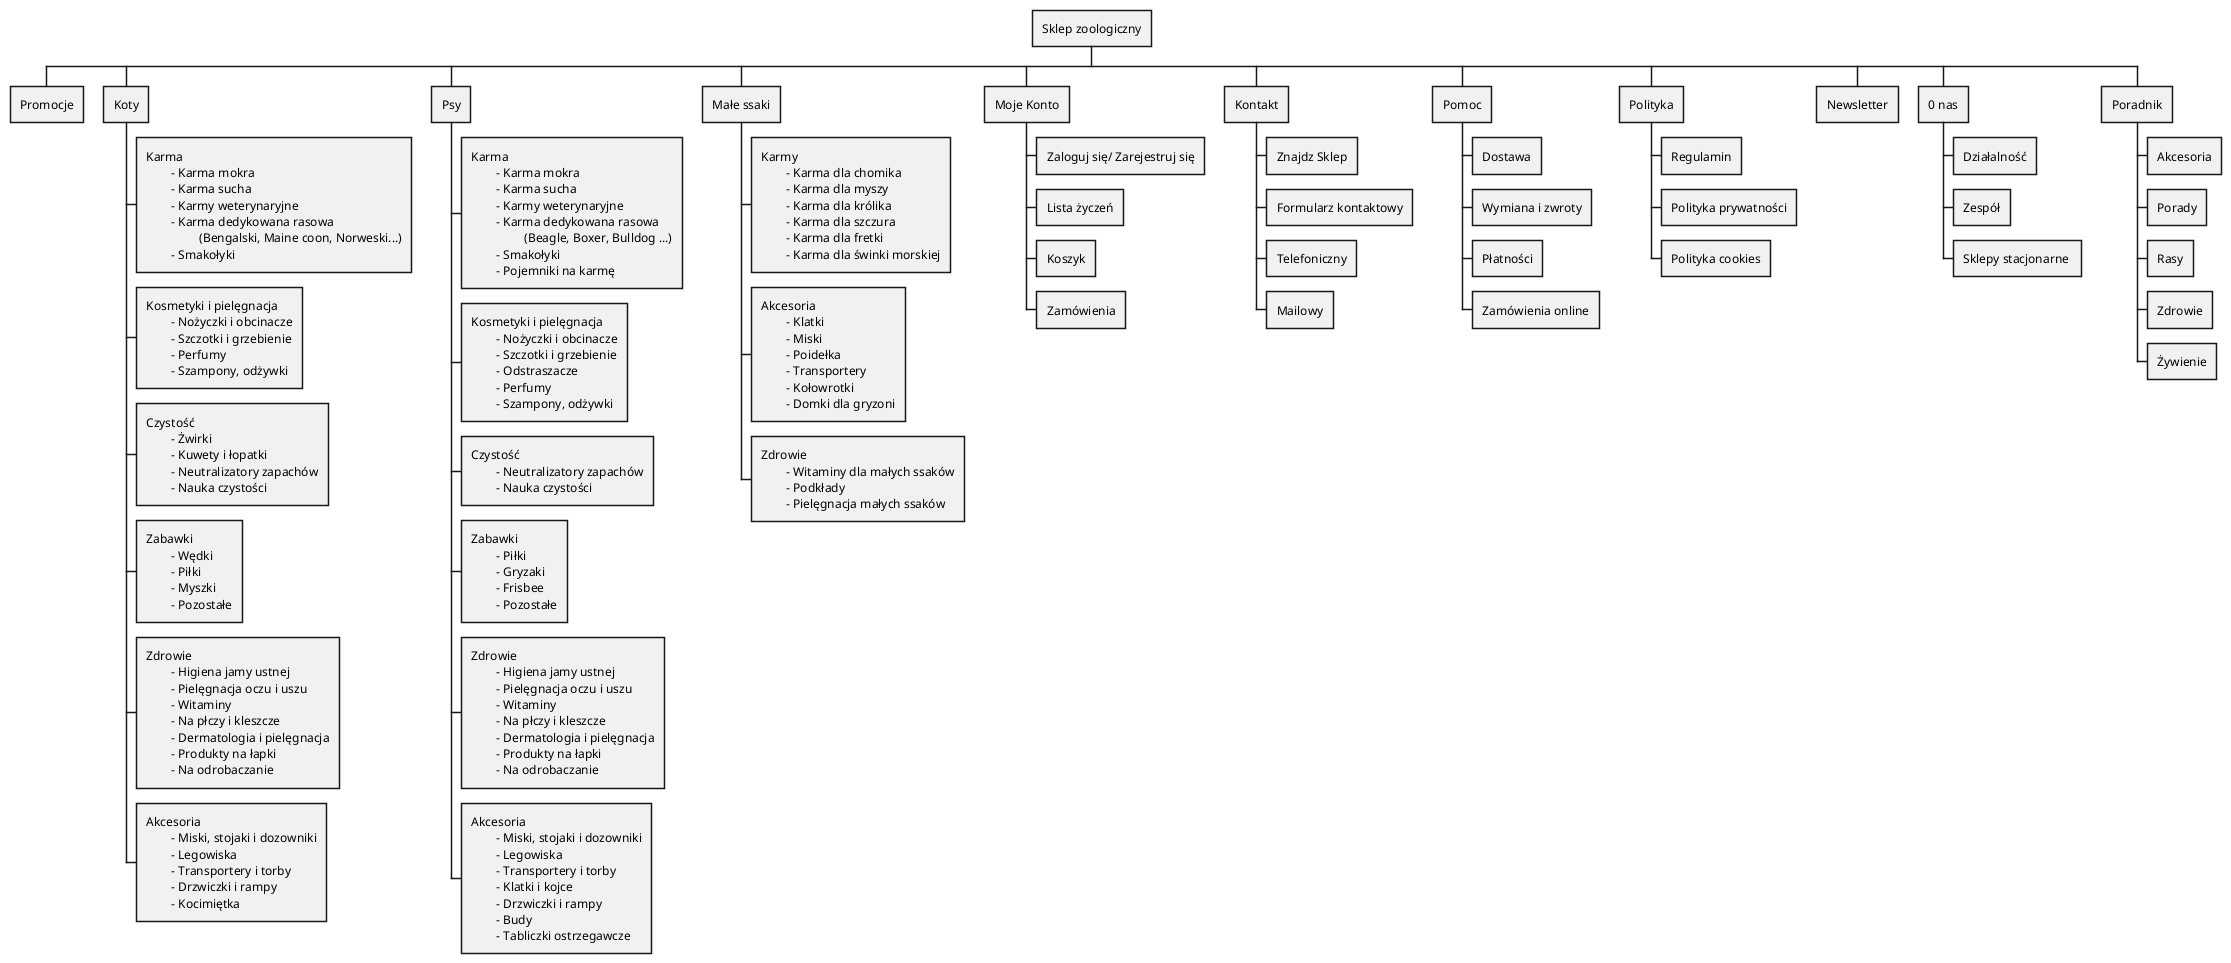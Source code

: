 @startwbs menu

* Sklep zoologiczny

++ Psy
***:Karma
\t- Karma mokra
\t- Karma sucha
\t- Karmy weterynaryjne
\t- Karma dedykowana rasowa
\t\t (Beagle, Boxer, Bulldog ...)
\t- Smakołyki
\t- Pojemniki na karmę;

***:Kosmetyki i pielęgnacja
\t- Nożyczki i obcinacze
\t- Szczotki i grzebienie
\t- Odstraszacze
\t- Perfumy
\t- Szampony, odżywki;

***:Czystość
\t- Neutralizatory zapachów
\t- Nauka czystości;

***:Zabawki
\t- Piłki
\t- Gryzaki
\t- Frisbee
\t- Pozostałe;

***:Zdrowie
\t- Higiena jamy ustnej
\t- Pielęgnacja oczu i uszu
\t- Witaminy
\t- Na płczy i kleszcze
\t- Dermatologia i pielęgnacja
\t- Produkty na łapki
\t- Na odrobaczanie;

***:Akcesoria
\t- Miski, stojaki i dozowniki
\t- Legowiska
\t- Transportery i torby
\t- Klatki i kojce
\t- Drzwiczki i rampy
\t- Budy
\t- Tabliczki ostrzegawcze;

-- Koty
***:Karma
\t- Karma mokra
\t- Karma sucha
\t- Karmy weterynaryjne
\t- Karma dedykowana rasowa
\t\t (Bengalski, Maine coon, Norweski...)
\t- Smakołyki;

***:Kosmetyki i pielęgnacja
\t- Nożyczki i obcinacze
\t- Szczotki i grzebienie
\t- Perfumy
\t- Szampony, odżywki;

***:Czystość
\t- Żwirki
\t- Kuwety i łopatki
\t- Neutralizatory zapachów
\t- Nauka czystości;

***:Zabawki
\t- Wędki
\t- Piłki
\t- Myszki
\t- Pozostałe;

***:Zdrowie
\t- Higiena jamy ustnej
\t- Pielęgnacja oczu i uszu
\t- Witaminy
\t- Na płczy i kleszcze
\t- Dermatologia i pielęgnacja
\t- Produkty na łapki
\t- Na odrobaczanie;

***:Akcesoria
\t- Miski, stojaki i dozowniki
\t- Legowiska
\t- Transportery i torby
\t- Drzwiczki i rampy
\t- Kocimiętka;






++ Małe ssaki

***:Karmy
\t- Karma dla chomika
\t- Karma dla myszy
\t- Karma dla królika
\t- Karma dla szczura
\t- Karma dla fretki
\t- Karma dla świnki morskiej;

***:Akcesoria
\t- Klatki
\t- Miski
\t- Poidełka
\t- Transportery
\t- Kołowrotki
\t- Domki dla gryzoni;

***:Zdrowie
\t- Witaminy dla małych ssaków
\t- Podkłady
\t- Pielęgnacja małych ssaków;

-- Promocje

** Moje Konto
*** Zaloguj się/ Zarejestruj się
*** Lista życzeń
*** Koszyk
*** Zamówienia

** Kontakt <<mintGreen>>
*** Znajdz Sklep
*** Formularz kontaktowy
*** Telefoniczny
*** Mailowy

** Pomoc <<mintGreen>>
*** Dostawa
*** Wymiana i zwroty
*** Płatności
*** Zamówienia online

** Polityka <<mintGreen>>
*** Regulamin
*** Polityka prywatności
*** Polityka cookies

** Newsletter <<mintGreen>>

** 0 nas <<mintGreen>>
*** Działalność
*** Zespół
*** Sklepy stacjonarne 


** Poradnik <<oliveGreen>>
*** Akcesoria
*** Porady
*** Rasy
*** Zdrowie
*** Żywienie
 


@endwbs